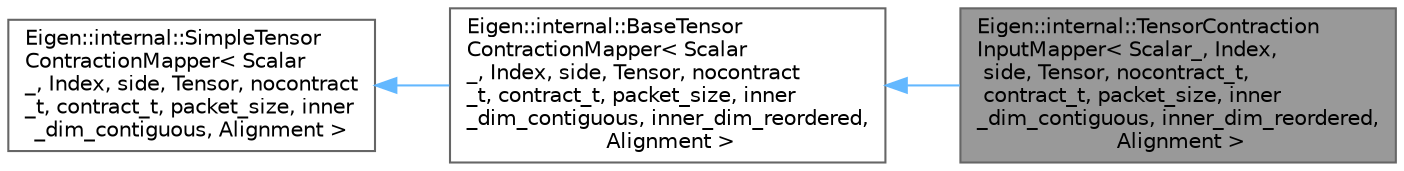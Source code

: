 digraph "Eigen::internal::TensorContractionInputMapper&lt; Scalar_, Index, side, Tensor, nocontract_t, contract_t, packet_size, inner_dim_contiguous, inner_dim_reordered, Alignment &gt;"
{
 // LATEX_PDF_SIZE
  bgcolor="transparent";
  edge [fontname=Helvetica,fontsize=10,labelfontname=Helvetica,labelfontsize=10];
  node [fontname=Helvetica,fontsize=10,shape=box,height=0.2,width=0.4];
  rankdir="LR";
  Node1 [id="Node000001",label="Eigen::internal::TensorContraction\lInputMapper\< Scalar_, Index,\l side, Tensor, nocontract_t,\l contract_t, packet_size, inner\l_dim_contiguous, inner_dim_reordered,\l Alignment \>",height=0.2,width=0.4,color="gray40", fillcolor="grey60", style="filled", fontcolor="black",tooltip=" "];
  Node2 -> Node1 [id="edge1_Node000001_Node000002",dir="back",color="steelblue1",style="solid",tooltip=" "];
  Node2 [id="Node000002",label="Eigen::internal::BaseTensor\lContractionMapper\< Scalar\l_, Index, side, Tensor, nocontract\l_t, contract_t, packet_size, inner\l_dim_contiguous, inner_dim_reordered,\l Alignment \>",height=0.2,width=0.4,color="gray40", fillcolor="white", style="filled",URL="$class_eigen_1_1internal_1_1_base_tensor_contraction_mapper.html",tooltip=" "];
  Node3 -> Node2 [id="edge2_Node000002_Node000003",dir="back",color="steelblue1",style="solid",tooltip=" "];
  Node3 [id="Node000003",label="Eigen::internal::SimpleTensor\lContractionMapper\< Scalar\l_, Index, side, Tensor, nocontract\l_t, contract_t, packet_size, inner\l_dim_contiguous, Alignment \>",height=0.2,width=0.4,color="gray40", fillcolor="white", style="filled",URL="$class_eigen_1_1internal_1_1_simple_tensor_contraction_mapper.html",tooltip=" "];
}
